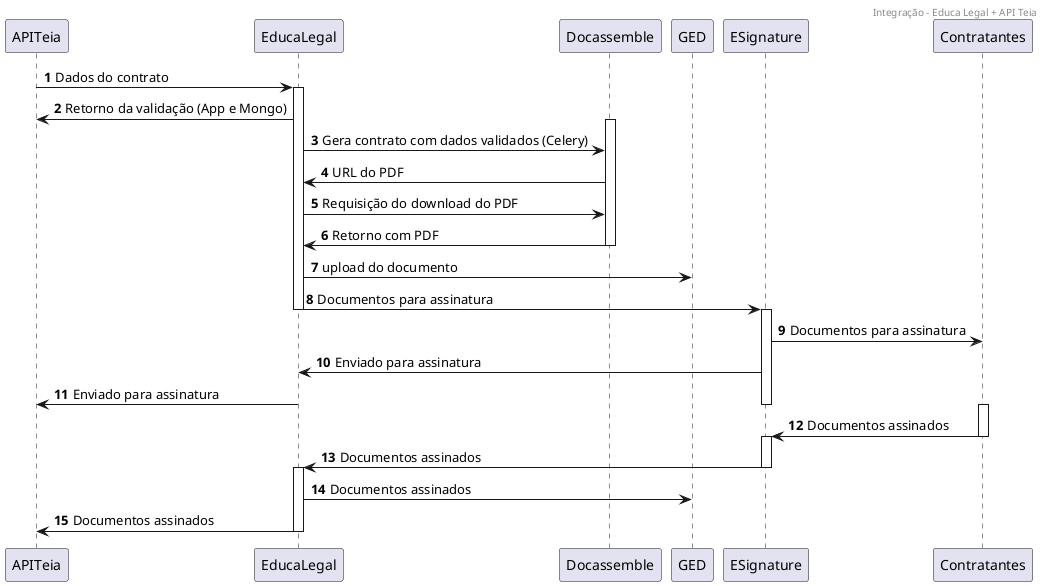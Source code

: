 @startuml
header Integração - Educa Legal + API Teia
autonumber
APITeia -> EducaLegal: Dados do contrato
activate EducaLegal
EducaLegal -> APITeia: Retorno da validação (App e Mongo)
activate Docassemble
EducaLegal -> Docassemble: Gera contrato com dados validados (Celery)
Docassemble -> EducaLegal: URL do PDF
EducaLegal -> Docassemble: Requisição do download do PDF
Docassemble -> EducaLegal: Retorno com PDF
deactivate Docassemble
EducaLegal -> GED: upload do documento
EducaLegal -> ESignature: Documentos para assinatura
deactivate EducaLegal
activate ESignature
ESignature -> Contratantes: Documentos para assinatura
ESignature -> EducaLegal: Enviado para assinatura
EducaLegal -> APITeia: Enviado para assinatura
deactivate ESignature
activate Contratantes
Contratantes -> ESignature: Documentos assinados
deactivate Contratantes
activate ESignature
ESignature -> EducaLegal: Documentos assinados
deactivate ESignature
activate EducaLegal
EducaLegal -> GED: Documentos assinados
EducaLegal -> APITeia: Documentos assinados
deactivate EducaLegal
@enduml